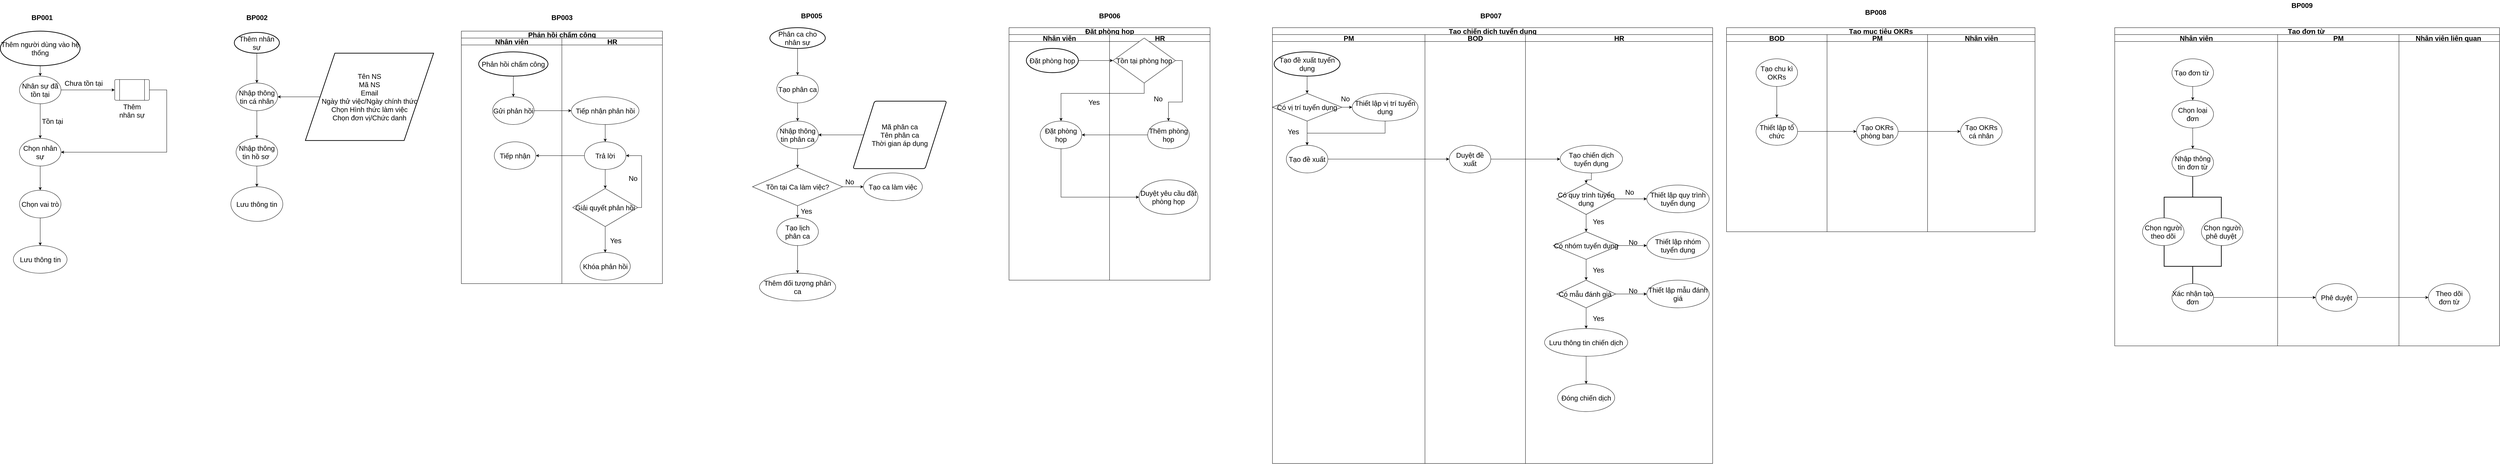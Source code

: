<mxfile version="14.5.10" type="github">
  <diagram id="OnWkohsjED-JVvMXsNpU" name="Page-1">
    <mxGraphModel dx="2844" dy="1588" grid="1" gridSize="10" guides="1" tooltips="1" connect="1" arrows="1" fold="1" page="1" pageScale="1" pageWidth="850" pageHeight="1100" math="0" shadow="0">
      <root>
        <mxCell id="0" />
        <mxCell id="1" parent="0" />
        <mxCell id="KjtllUWYRAtZ3XhFJOtX-8" style="edgeStyle=orthogonalEdgeStyle;rounded=0;orthogonalLoop=1;jettySize=auto;html=1;exitX=0.5;exitY=1;exitDx=0;exitDy=0;fontSize=20;" parent="1" source="KjtllUWYRAtZ3XhFJOtX-5" target="KjtllUWYRAtZ3XhFJOtX-7" edge="1">
          <mxGeometry relative="1" as="geometry" />
        </mxCell>
        <mxCell id="KjtllUWYRAtZ3XhFJOtX-11" style="edgeStyle=orthogonalEdgeStyle;rounded=0;orthogonalLoop=1;jettySize=auto;html=1;entryX=0;entryY=0.5;entryDx=0;entryDy=0;fontSize=20;" parent="1" source="KjtllUWYRAtZ3XhFJOtX-5" edge="1">
          <mxGeometry relative="1" as="geometry">
            <mxPoint x="590" y="260" as="targetPoint" />
          </mxGeometry>
        </mxCell>
        <mxCell id="KjtllUWYRAtZ3XhFJOtX-5" value="Nhân sự đã tồn tại" style="ellipse;whiteSpace=wrap;html=1;fontSize=20;" parent="1" vertex="1">
          <mxGeometry x="315" y="220" width="120" height="80" as="geometry" />
        </mxCell>
        <mxCell id="KjtllUWYRAtZ3XhFJOtX-16" style="edgeStyle=orthogonalEdgeStyle;rounded=0;orthogonalLoop=1;jettySize=auto;html=1;exitX=0.5;exitY=1;exitDx=0;exitDy=0;entryX=0.5;entryY=0;entryDx=0;entryDy=0;fontSize=20;" parent="1" source="KjtllUWYRAtZ3XhFJOtX-7" target="KjtllUWYRAtZ3XhFJOtX-15" edge="1">
          <mxGeometry relative="1" as="geometry" />
        </mxCell>
        <mxCell id="KjtllUWYRAtZ3XhFJOtX-7" value="Chọn nhân sự" style="ellipse;whiteSpace=wrap;html=1;fontSize=20;" parent="1" vertex="1">
          <mxGeometry x="315" y="400" width="120" height="80" as="geometry" />
        </mxCell>
        <mxCell id="KjtllUWYRAtZ3XhFJOtX-9" value="Tồn tại" style="text;html=1;align=center;verticalAlign=middle;resizable=0;points=[];autosize=1;fontSize=20;" parent="1" vertex="1">
          <mxGeometry x="370" y="335" width="80" height="30" as="geometry" />
        </mxCell>
        <mxCell id="KjtllUWYRAtZ3XhFJOtX-10" value="Chưa tồn tại" style="text;html=1;align=center;verticalAlign=middle;resizable=0;points=[];autosize=1;fontSize=20;" parent="1" vertex="1">
          <mxGeometry x="435" y="225" width="130" height="30" as="geometry" />
        </mxCell>
        <mxCell id="KjtllUWYRAtZ3XhFJOtX-13" style="edgeStyle=orthogonalEdgeStyle;rounded=0;orthogonalLoop=1;jettySize=auto;html=1;entryX=1;entryY=0.5;entryDx=0;entryDy=0;fontSize=20;" parent="1" source="KjtllUWYRAtZ3XhFJOtX-12" target="KjtllUWYRAtZ3XhFJOtX-7" edge="1">
          <mxGeometry relative="1" as="geometry">
            <Array as="points">
              <mxPoint x="740" y="260" />
              <mxPoint x="740" y="440" />
            </Array>
          </mxGeometry>
        </mxCell>
        <mxCell id="KjtllUWYRAtZ3XhFJOtX-12" value="Thêm nhân sự" style="verticalLabelPosition=bottom;verticalAlign=top;html=1;shape=process;whiteSpace=wrap;rounded=1;size=0.14;arcSize=6;fontSize=20;" parent="1" vertex="1">
          <mxGeometry x="590" y="230" width="100" height="60" as="geometry" />
        </mxCell>
        <mxCell id="KjtllUWYRAtZ3XhFJOtX-25" style="edgeStyle=orthogonalEdgeStyle;rounded=0;orthogonalLoop=1;jettySize=auto;html=1;fontSize=20;" parent="1" source="KjtllUWYRAtZ3XhFJOtX-15" target="KjtllUWYRAtZ3XhFJOtX-24" edge="1">
          <mxGeometry relative="1" as="geometry" />
        </mxCell>
        <mxCell id="KjtllUWYRAtZ3XhFJOtX-15" value="Chọn vai trò" style="ellipse;whiteSpace=wrap;html=1;fontSize=20;" parent="1" vertex="1">
          <mxGeometry x="315" y="550" width="120" height="80" as="geometry" />
        </mxCell>
        <mxCell id="KjtllUWYRAtZ3XhFJOtX-19" style="edgeStyle=orthogonalEdgeStyle;rounded=0;orthogonalLoop=1;jettySize=auto;html=1;entryX=0.5;entryY=0;entryDx=0;entryDy=0;fontSize=20;" parent="1" source="KjtllUWYRAtZ3XhFJOtX-18" target="KjtllUWYRAtZ3XhFJOtX-5" edge="1">
          <mxGeometry relative="1" as="geometry" />
        </mxCell>
        <mxCell id="KjtllUWYRAtZ3XhFJOtX-18" value="Thêm người dùng vào hệ thống" style="strokeWidth=2;html=1;shape=mxgraph.flowchart.start_1;whiteSpace=wrap;fontSize=20;" parent="1" vertex="1">
          <mxGeometry x="260" y="90" width="230" height="100" as="geometry" />
        </mxCell>
        <mxCell id="KjtllUWYRAtZ3XhFJOtX-22" style="edgeStyle=orthogonalEdgeStyle;rounded=0;orthogonalLoop=1;jettySize=auto;html=1;fontSize=20;" parent="1" source="KjtllUWYRAtZ3XhFJOtX-20" target="KjtllUWYRAtZ3XhFJOtX-21" edge="1">
          <mxGeometry relative="1" as="geometry" />
        </mxCell>
        <mxCell id="KjtllUWYRAtZ3XhFJOtX-20" value="Thêm nhân sự" style="strokeWidth=2;html=1;shape=mxgraph.flowchart.start_1;whiteSpace=wrap;fontSize=20;" parent="1" vertex="1">
          <mxGeometry x="935" y="93.75" width="130" height="60" as="geometry" />
        </mxCell>
        <mxCell id="KjtllUWYRAtZ3XhFJOtX-31" style="edgeStyle=orthogonalEdgeStyle;rounded=0;orthogonalLoop=1;jettySize=auto;html=1;entryX=0.5;entryY=0;entryDx=0;entryDy=0;fontSize=20;" parent="1" source="KjtllUWYRAtZ3XhFJOtX-21" target="KjtllUWYRAtZ3XhFJOtX-30" edge="1">
          <mxGeometry relative="1" as="geometry" />
        </mxCell>
        <mxCell id="KjtllUWYRAtZ3XhFJOtX-21" value="Nhập thông tin cá nhân" style="ellipse;whiteSpace=wrap;html=1;fontSize=20;" parent="1" vertex="1">
          <mxGeometry x="940" y="240" width="120" height="80" as="geometry" />
        </mxCell>
        <mxCell id="KjtllUWYRAtZ3XhFJOtX-24" value="Lưu thông tin" style="ellipse;whiteSpace=wrap;html=1;fontSize=20;" parent="1" vertex="1">
          <mxGeometry x="297.5" y="710" width="155" height="80" as="geometry" />
        </mxCell>
        <mxCell id="KjtllUWYRAtZ3XhFJOtX-26" value="Lưu thông tin" style="ellipse;whiteSpace=wrap;html=1;fontSize=20;" parent="1" vertex="1">
          <mxGeometry x="925" y="540" width="150" height="100" as="geometry" />
        </mxCell>
        <mxCell id="KjtllUWYRAtZ3XhFJOtX-29" style="edgeStyle=orthogonalEdgeStyle;rounded=0;orthogonalLoop=1;jettySize=auto;html=1;entryX=1;entryY=0.5;entryDx=0;entryDy=0;fontSize=20;" parent="1" source="KjtllUWYRAtZ3XhFJOtX-28" target="KjtllUWYRAtZ3XhFJOtX-21" edge="1">
          <mxGeometry relative="1" as="geometry" />
        </mxCell>
        <mxCell id="KjtllUWYRAtZ3XhFJOtX-28" value="Tên NS&lt;br style=&quot;font-size: 20px;&quot;&gt;Mã NS&lt;br style=&quot;font-size: 20px;&quot;&gt;Email&lt;br style=&quot;font-size: 20px;&quot;&gt;Ngày thử việc/Ngày chính thức&lt;br style=&quot;font-size: 20px;&quot;&gt;Chọn Hình thức làm việc&lt;br style=&quot;font-size: 20px;&quot;&gt;Chọn đơn vị/Chức danh" style="shape=parallelogram;html=1;strokeWidth=2;perimeter=parallelogramPerimeter;whiteSpace=wrap;rounded=1;arcSize=0;size=0.23;fontSize=20;" parent="1" vertex="1">
          <mxGeometry x="1140" y="153.75" width="370" height="252.5" as="geometry" />
        </mxCell>
        <mxCell id="KjtllUWYRAtZ3XhFJOtX-32" style="edgeStyle=orthogonalEdgeStyle;rounded=0;orthogonalLoop=1;jettySize=auto;html=1;entryX=0.5;entryY=0;entryDx=0;entryDy=0;fontSize=20;" parent="1" source="KjtllUWYRAtZ3XhFJOtX-30" target="KjtllUWYRAtZ3XhFJOtX-26" edge="1">
          <mxGeometry relative="1" as="geometry" />
        </mxCell>
        <mxCell id="KjtllUWYRAtZ3XhFJOtX-30" value="Nhập thông tin hồ sơ&amp;nbsp;" style="ellipse;whiteSpace=wrap;html=1;fontSize=20;" parent="1" vertex="1">
          <mxGeometry x="940" y="400" width="120" height="80" as="geometry" />
        </mxCell>
        <mxCell id="KjtllUWYRAtZ3XhFJOtX-33" value="Phản hồi chấm công" style="swimlane;html=1;childLayout=stackLayout;resizeParent=1;resizeParentMax=0;startSize=20;fontSize=20;" parent="1" vertex="1">
          <mxGeometry x="1590" y="90" width="580" height="730" as="geometry" />
        </mxCell>
        <mxCell id="KjtllUWYRAtZ3XhFJOtX-34" value="Nhân viên" style="swimlane;html=1;startSize=20;fontSize=20;" parent="KjtllUWYRAtZ3XhFJOtX-33" vertex="1">
          <mxGeometry y="20" width="290" height="710" as="geometry" />
        </mxCell>
        <mxCell id="KjtllUWYRAtZ3XhFJOtX-40" style="edgeStyle=orthogonalEdgeStyle;rounded=0;orthogonalLoop=1;jettySize=auto;html=1;entryX=0.5;entryY=0;entryDx=0;entryDy=0;fontSize=20;" parent="KjtllUWYRAtZ3XhFJOtX-34" source="KjtllUWYRAtZ3XhFJOtX-37" target="KjtllUWYRAtZ3XhFJOtX-39" edge="1">
          <mxGeometry relative="1" as="geometry" />
        </mxCell>
        <mxCell id="KjtllUWYRAtZ3XhFJOtX-37" value="Phản hồi chấm công" style="strokeWidth=2;html=1;shape=mxgraph.flowchart.start_2;whiteSpace=wrap;fontSize=20;" parent="KjtllUWYRAtZ3XhFJOtX-34" vertex="1">
          <mxGeometry x="50" y="40" width="200" height="70" as="geometry" />
        </mxCell>
        <mxCell id="KjtllUWYRAtZ3XhFJOtX-39" value="Gửi phản hồi" style="ellipse;whiteSpace=wrap;html=1;fontSize=20;" parent="KjtllUWYRAtZ3XhFJOtX-34" vertex="1">
          <mxGeometry x="90" y="170" width="120" height="80" as="geometry" />
        </mxCell>
        <mxCell id="KjtllUWYRAtZ3XhFJOtX-43" value="Tiếp nhận" style="ellipse;whiteSpace=wrap;html=1;fontSize=20;" parent="KjtllUWYRAtZ3XhFJOtX-34" vertex="1">
          <mxGeometry x="95" y="300" width="120" height="80" as="geometry" />
        </mxCell>
        <mxCell id="KjtllUWYRAtZ3XhFJOtX-41" style="edgeStyle=orthogonalEdgeStyle;rounded=0;orthogonalLoop=1;jettySize=auto;html=1;fontSize=20;" parent="KjtllUWYRAtZ3XhFJOtX-33" source="KjtllUWYRAtZ3XhFJOtX-39" target="KjtllUWYRAtZ3XhFJOtX-38" edge="1">
          <mxGeometry relative="1" as="geometry" />
        </mxCell>
        <mxCell id="KjtllUWYRAtZ3XhFJOtX-44" style="edgeStyle=orthogonalEdgeStyle;rounded=0;orthogonalLoop=1;jettySize=auto;html=1;entryX=1;entryY=0.5;entryDx=0;entryDy=0;fontSize=20;" parent="KjtllUWYRAtZ3XhFJOtX-33" source="KjtllUWYRAtZ3XhFJOtX-42" target="KjtllUWYRAtZ3XhFJOtX-43" edge="1">
          <mxGeometry relative="1" as="geometry" />
        </mxCell>
        <mxCell id="KjtllUWYRAtZ3XhFJOtX-35" value="HR" style="swimlane;html=1;startSize=20;fontSize=20;" parent="KjtllUWYRAtZ3XhFJOtX-33" vertex="1">
          <mxGeometry x="290" y="20" width="290" height="710" as="geometry" />
        </mxCell>
        <mxCell id="KjtllUWYRAtZ3XhFJOtX-45" style="edgeStyle=orthogonalEdgeStyle;rounded=0;orthogonalLoop=1;jettySize=auto;html=1;entryX=0.5;entryY=0;entryDx=0;entryDy=0;fontSize=20;" parent="KjtllUWYRAtZ3XhFJOtX-35" source="KjtllUWYRAtZ3XhFJOtX-38" target="KjtllUWYRAtZ3XhFJOtX-42" edge="1">
          <mxGeometry relative="1" as="geometry" />
        </mxCell>
        <mxCell id="KjtllUWYRAtZ3XhFJOtX-38" value="Tiếp nhận phản hồi" style="ellipse;whiteSpace=wrap;html=1;fontSize=20;" parent="KjtllUWYRAtZ3XhFJOtX-35" vertex="1">
          <mxGeometry x="27.5" y="170" width="195" height="80" as="geometry" />
        </mxCell>
        <mxCell id="KjtllUWYRAtZ3XhFJOtX-49" style="edgeStyle=orthogonalEdgeStyle;rounded=0;orthogonalLoop=1;jettySize=auto;html=1;exitX=0.5;exitY=1;exitDx=0;exitDy=0;fontSize=20;" parent="KjtllUWYRAtZ3XhFJOtX-35" source="KjtllUWYRAtZ3XhFJOtX-42" target="KjtllUWYRAtZ3XhFJOtX-46" edge="1">
          <mxGeometry relative="1" as="geometry" />
        </mxCell>
        <mxCell id="KjtllUWYRAtZ3XhFJOtX-42" value="Trả lời" style="ellipse;whiteSpace=wrap;html=1;fontSize=20;" parent="KjtllUWYRAtZ3XhFJOtX-35" vertex="1">
          <mxGeometry x="65" y="300" width="120" height="80" as="geometry" />
        </mxCell>
        <mxCell id="KjtllUWYRAtZ3XhFJOtX-48" style="edgeStyle=orthogonalEdgeStyle;rounded=0;orthogonalLoop=1;jettySize=auto;html=1;exitX=0.5;exitY=1;exitDx=0;exitDy=0;entryX=0.5;entryY=0;entryDx=0;entryDy=0;fontSize=20;" parent="KjtllUWYRAtZ3XhFJOtX-35" source="KjtllUWYRAtZ3XhFJOtX-46" target="KjtllUWYRAtZ3XhFJOtX-47" edge="1">
          <mxGeometry relative="1" as="geometry" />
        </mxCell>
        <mxCell id="KjtllUWYRAtZ3XhFJOtX-51" style="edgeStyle=orthogonalEdgeStyle;rounded=0;orthogonalLoop=1;jettySize=auto;html=1;exitX=1;exitY=0.5;exitDx=0;exitDy=0;entryX=1;entryY=0.5;entryDx=0;entryDy=0;fontSize=20;" parent="KjtllUWYRAtZ3XhFJOtX-35" source="KjtllUWYRAtZ3XhFJOtX-46" target="KjtllUWYRAtZ3XhFJOtX-42" edge="1">
          <mxGeometry relative="1" as="geometry">
            <Array as="points">
              <mxPoint x="230" y="490" />
              <mxPoint x="230" y="340" />
            </Array>
          </mxGeometry>
        </mxCell>
        <mxCell id="KjtllUWYRAtZ3XhFJOtX-46" value="Giải quyết phản hồi" style="rhombus;whiteSpace=wrap;html=1;fontSize=20;" parent="KjtllUWYRAtZ3XhFJOtX-35" vertex="1">
          <mxGeometry x="31.25" y="435" width="187.5" height="110" as="geometry" />
        </mxCell>
        <mxCell id="KjtllUWYRAtZ3XhFJOtX-47" value="Khóa phản hồi" style="ellipse;whiteSpace=wrap;html=1;fontSize=20;" parent="KjtllUWYRAtZ3XhFJOtX-35" vertex="1">
          <mxGeometry x="52.5" y="620" width="145" height="80" as="geometry" />
        </mxCell>
        <mxCell id="KjtllUWYRAtZ3XhFJOtX-50" value="Yes" style="text;html=1;align=center;verticalAlign=middle;resizable=0;points=[];autosize=1;fontSize=20;" parent="KjtllUWYRAtZ3XhFJOtX-35" vertex="1">
          <mxGeometry x="130" y="570" width="50" height="30" as="geometry" />
        </mxCell>
        <mxCell id="KjtllUWYRAtZ3XhFJOtX-52" value="No" style="text;html=1;align=center;verticalAlign=middle;resizable=0;points=[];autosize=1;fontSize=20;" parent="KjtllUWYRAtZ3XhFJOtX-35" vertex="1">
          <mxGeometry x="185" y="390" width="40" height="30" as="geometry" />
        </mxCell>
        <mxCell id="IRBAEC7LRZu6WZKcCCB6-42" style="edgeStyle=orthogonalEdgeStyle;rounded=0;orthogonalLoop=1;jettySize=auto;html=1;fontSize=20;" parent="1" source="KjtllUWYRAtZ3XhFJOtX-53" target="KjtllUWYRAtZ3XhFJOtX-54" edge="1">
          <mxGeometry relative="1" as="geometry" />
        </mxCell>
        <mxCell id="KjtllUWYRAtZ3XhFJOtX-53" value="Phân ca cho nhân sự" style="strokeWidth=2;html=1;shape=mxgraph.flowchart.start_1;whiteSpace=wrap;fontSize=20;" parent="1" vertex="1">
          <mxGeometry x="2480" y="80" width="160" height="60" as="geometry" />
        </mxCell>
        <mxCell id="KjtllUWYRAtZ3XhFJOtX-65" style="edgeStyle=orthogonalEdgeStyle;rounded=0;orthogonalLoop=1;jettySize=auto;html=1;exitX=0.5;exitY=1;exitDx=0;exitDy=0;fontSize=20;" parent="1" source="KjtllUWYRAtZ3XhFJOtX-54" target="KjtllUWYRAtZ3XhFJOtX-55" edge="1">
          <mxGeometry relative="1" as="geometry" />
        </mxCell>
        <mxCell id="KjtllUWYRAtZ3XhFJOtX-54" value="Tạo phân ca" style="ellipse;whiteSpace=wrap;html=1;fontSize=20;" parent="1" vertex="1">
          <mxGeometry x="2500" y="217.5" width="120" height="80" as="geometry" />
        </mxCell>
        <mxCell id="KjtllUWYRAtZ3XhFJOtX-64" style="edgeStyle=orthogonalEdgeStyle;rounded=0;orthogonalLoop=1;jettySize=auto;html=1;fontSize=20;" parent="1" source="KjtllUWYRAtZ3XhFJOtX-55" target="KjtllUWYRAtZ3XhFJOtX-60" edge="1">
          <mxGeometry relative="1" as="geometry" />
        </mxCell>
        <mxCell id="KjtllUWYRAtZ3XhFJOtX-55" value="Nhập thông tin phân ca" style="ellipse;whiteSpace=wrap;html=1;fontSize=20;" parent="1" vertex="1">
          <mxGeometry x="2500" y="350" width="120" height="80" as="geometry" />
        </mxCell>
        <mxCell id="KjtllUWYRAtZ3XhFJOtX-57" style="edgeStyle=orthogonalEdgeStyle;rounded=0;orthogonalLoop=1;jettySize=auto;html=1;exitX=0;exitY=0.5;exitDx=0;exitDy=0;entryX=1;entryY=0.5;entryDx=0;entryDy=0;fontSize=20;" parent="1" source="KjtllUWYRAtZ3XhFJOtX-56" target="KjtllUWYRAtZ3XhFJOtX-55" edge="1">
          <mxGeometry relative="1" as="geometry" />
        </mxCell>
        <mxCell id="KjtllUWYRAtZ3XhFJOtX-56" value="Mã phân ca&lt;br style=&quot;font-size: 20px;&quot;&gt;Tên phân ca&lt;br style=&quot;font-size: 20px;&quot;&gt;Thời gian áp dụng&lt;br style=&quot;font-size: 20px;&quot;&gt;" style="shape=parallelogram;html=1;strokeWidth=2;perimeter=parallelogramPerimeter;whiteSpace=wrap;rounded=1;arcSize=12;size=0.23;fontSize=20;" parent="1" vertex="1">
          <mxGeometry x="2720" y="292.5" width="270" height="195" as="geometry" />
        </mxCell>
        <mxCell id="KjtllUWYRAtZ3XhFJOtX-70" style="edgeStyle=orthogonalEdgeStyle;rounded=0;orthogonalLoop=1;jettySize=auto;html=1;entryX=0.5;entryY=0;entryDx=0;entryDy=0;fontSize=20;" parent="1" source="KjtllUWYRAtZ3XhFJOtX-58" target="KjtllUWYRAtZ3XhFJOtX-69" edge="1">
          <mxGeometry relative="1" as="geometry" />
        </mxCell>
        <mxCell id="KjtllUWYRAtZ3XhFJOtX-58" value="Tạo lịch phân ca" style="ellipse;whiteSpace=wrap;html=1;fontSize=20;" parent="1" vertex="1">
          <mxGeometry x="2500" y="630" width="120" height="80" as="geometry" />
        </mxCell>
        <mxCell id="KjtllUWYRAtZ3XhFJOtX-63" style="edgeStyle=orthogonalEdgeStyle;rounded=0;orthogonalLoop=1;jettySize=auto;html=1;fontSize=20;" parent="1" source="KjtllUWYRAtZ3XhFJOtX-60" target="KjtllUWYRAtZ3XhFJOtX-61" edge="1">
          <mxGeometry relative="1" as="geometry" />
        </mxCell>
        <mxCell id="KjtllUWYRAtZ3XhFJOtX-66" style="edgeStyle=orthogonalEdgeStyle;rounded=0;orthogonalLoop=1;jettySize=auto;html=1;exitX=0.5;exitY=1;exitDx=0;exitDy=0;fontSize=20;" parent="1" source="KjtllUWYRAtZ3XhFJOtX-60" target="KjtllUWYRAtZ3XhFJOtX-58" edge="1">
          <mxGeometry relative="1" as="geometry" />
        </mxCell>
        <mxCell id="KjtllUWYRAtZ3XhFJOtX-60" value="Tồn tại Ca làm việc?" style="rhombus;whiteSpace=wrap;html=1;fontSize=20;" parent="1" vertex="1">
          <mxGeometry x="2430" y="485" width="260" height="110" as="geometry" />
        </mxCell>
        <mxCell id="KjtllUWYRAtZ3XhFJOtX-61" value="Tạo ca làm việc" style="ellipse;whiteSpace=wrap;html=1;fontSize=20;" parent="1" vertex="1">
          <mxGeometry x="2750" y="500" width="170" height="80" as="geometry" />
        </mxCell>
        <mxCell id="KjtllUWYRAtZ3XhFJOtX-67" value="No" style="text;html=1;align=center;verticalAlign=middle;resizable=0;points=[];autosize=1;fontSize=20;" parent="1" vertex="1">
          <mxGeometry x="2690" y="510" width="40" height="30" as="geometry" />
        </mxCell>
        <mxCell id="KjtllUWYRAtZ3XhFJOtX-68" value="Yes" style="text;html=1;align=center;verticalAlign=middle;resizable=0;points=[];autosize=1;fontSize=20;" parent="1" vertex="1">
          <mxGeometry x="2560" y="595" width="50" height="30" as="geometry" />
        </mxCell>
        <mxCell id="KjtllUWYRAtZ3XhFJOtX-69" value="Thêm đối tượng phân ca" style="ellipse;whiteSpace=wrap;html=1;fontSize=20;" parent="1" vertex="1">
          <mxGeometry x="2450" y="790" width="220" height="80" as="geometry" />
        </mxCell>
        <mxCell id="KjtllUWYRAtZ3XhFJOtX-72" value="Đặt phòng họp" style="swimlane;html=1;childLayout=stackLayout;resizeParent=1;resizeParentMax=0;startSize=20;fontSize=20;" parent="1" vertex="1">
          <mxGeometry x="3170" y="80" width="580" height="730" as="geometry" />
        </mxCell>
        <mxCell id="KjtllUWYRAtZ3XhFJOtX-73" value="Nhân viên" style="swimlane;html=1;startSize=20;fontSize=20;" parent="KjtllUWYRAtZ3XhFJOtX-72" vertex="1">
          <mxGeometry y="20" width="290" height="710" as="geometry" />
        </mxCell>
        <mxCell id="KjtllUWYRAtZ3XhFJOtX-75" value="Đặt phòng họp" style="strokeWidth=2;html=1;shape=mxgraph.flowchart.start_2;whiteSpace=wrap;fontSize=20;" parent="KjtllUWYRAtZ3XhFJOtX-73" vertex="1">
          <mxGeometry x="50" y="40" width="150" height="70" as="geometry" />
        </mxCell>
        <mxCell id="KjtllUWYRAtZ3XhFJOtX-96" value="Đặt phòng họp" style="ellipse;whiteSpace=wrap;html=1;fontSize=20;" parent="KjtllUWYRAtZ3XhFJOtX-73" vertex="1">
          <mxGeometry x="90" y="250" width="120" height="80" as="geometry" />
        </mxCell>
        <mxCell id="KjtllUWYRAtZ3XhFJOtX-98" value="Yes" style="text;html=1;align=center;verticalAlign=middle;resizable=0;points=[];autosize=1;fontSize=20;" parent="KjtllUWYRAtZ3XhFJOtX-73" vertex="1">
          <mxGeometry x="220" y="180" width="50" height="30" as="geometry" />
        </mxCell>
        <mxCell id="KjtllUWYRAtZ3XhFJOtX-92" style="edgeStyle=orthogonalEdgeStyle;rounded=0;orthogonalLoop=1;jettySize=auto;html=1;entryX=0;entryY=0.5;entryDx=0;entryDy=0;fontSize=20;" parent="KjtllUWYRAtZ3XhFJOtX-72" source="KjtllUWYRAtZ3XhFJOtX-75" target="KjtllUWYRAtZ3XhFJOtX-91" edge="1">
          <mxGeometry relative="1" as="geometry" />
        </mxCell>
        <mxCell id="KjtllUWYRAtZ3XhFJOtX-97" style="edgeStyle=orthogonalEdgeStyle;rounded=0;orthogonalLoop=1;jettySize=auto;html=1;entryX=0.5;entryY=0;entryDx=0;entryDy=0;fontSize=20;exitX=0.5;exitY=1;exitDx=0;exitDy=0;" parent="KjtllUWYRAtZ3XhFJOtX-72" source="KjtllUWYRAtZ3XhFJOtX-91" target="KjtllUWYRAtZ3XhFJOtX-96" edge="1">
          <mxGeometry relative="1" as="geometry">
            <Array as="points">
              <mxPoint x="390" y="190" />
              <mxPoint x="150" y="190" />
            </Array>
          </mxGeometry>
        </mxCell>
        <mxCell id="KjtllUWYRAtZ3XhFJOtX-99" style="edgeStyle=orthogonalEdgeStyle;rounded=0;orthogonalLoop=1;jettySize=auto;html=1;entryX=1;entryY=0.5;entryDx=0;entryDy=0;fontSize=20;" parent="KjtllUWYRAtZ3XhFJOtX-72" source="KjtllUWYRAtZ3XhFJOtX-93" target="KjtllUWYRAtZ3XhFJOtX-96" edge="1">
          <mxGeometry relative="1" as="geometry" />
        </mxCell>
        <mxCell id="KjtllUWYRAtZ3XhFJOtX-78" value="HR" style="swimlane;html=1;startSize=20;fontSize=20;" parent="KjtllUWYRAtZ3XhFJOtX-72" vertex="1">
          <mxGeometry x="290" y="20" width="290" height="710" as="geometry" />
        </mxCell>
        <mxCell id="KjtllUWYRAtZ3XhFJOtX-94" style="edgeStyle=orthogonalEdgeStyle;rounded=0;orthogonalLoop=1;jettySize=auto;html=1;entryX=0.5;entryY=0;entryDx=0;entryDy=0;fontSize=20;exitX=1;exitY=0.5;exitDx=0;exitDy=0;" parent="KjtllUWYRAtZ3XhFJOtX-78" source="KjtllUWYRAtZ3XhFJOtX-91" target="KjtllUWYRAtZ3XhFJOtX-93" edge="1">
          <mxGeometry relative="1" as="geometry" />
        </mxCell>
        <mxCell id="KjtllUWYRAtZ3XhFJOtX-91" value="Tồn tại phòng họp" style="rhombus;whiteSpace=wrap;html=1;fontSize=20;" parent="KjtllUWYRAtZ3XhFJOtX-78" vertex="1">
          <mxGeometry x="10" y="10" width="180" height="130" as="geometry" />
        </mxCell>
        <mxCell id="KjtllUWYRAtZ3XhFJOtX-93" value="Thêm phòng họp" style="ellipse;whiteSpace=wrap;html=1;fontSize=20;" parent="KjtllUWYRAtZ3XhFJOtX-78" vertex="1">
          <mxGeometry x="110" y="250" width="120" height="80" as="geometry" />
        </mxCell>
        <mxCell id="KjtllUWYRAtZ3XhFJOtX-95" value="No" style="text;html=1;align=center;verticalAlign=middle;resizable=0;points=[];autosize=1;fontSize=20;" parent="KjtllUWYRAtZ3XhFJOtX-78" vertex="1">
          <mxGeometry x="120" y="170" width="40" height="30" as="geometry" />
        </mxCell>
        <mxCell id="KjtllUWYRAtZ3XhFJOtX-100" value="Duyệt yêu cầu đặt phòng họp" style="ellipse;whiteSpace=wrap;html=1;fontSize=20;" parent="KjtllUWYRAtZ3XhFJOtX-78" vertex="1">
          <mxGeometry x="85" y="420" width="170" height="100" as="geometry" />
        </mxCell>
        <mxCell id="KjtllUWYRAtZ3XhFJOtX-102" style="edgeStyle=orthogonalEdgeStyle;rounded=0;orthogonalLoop=1;jettySize=auto;html=1;entryX=0;entryY=0.5;entryDx=0;entryDy=0;fontSize=20;" parent="KjtllUWYRAtZ3XhFJOtX-72" source="KjtllUWYRAtZ3XhFJOtX-96" target="KjtllUWYRAtZ3XhFJOtX-100" edge="1">
          <mxGeometry relative="1" as="geometry">
            <Array as="points">
              <mxPoint x="150" y="490" />
            </Array>
          </mxGeometry>
        </mxCell>
        <mxCell id="KjtllUWYRAtZ3XhFJOtX-103" value="Tạo chiến dịch tuyển dụng" style="swimlane;html=1;childLayout=stackLayout;resizeParent=1;resizeParentMax=0;startSize=20;fontSize=20;" parent="1" vertex="1">
          <mxGeometry x="3930" y="80" width="1270" height="1260" as="geometry" />
        </mxCell>
        <mxCell id="KjtllUWYRAtZ3XhFJOtX-104" value="PM" style="swimlane;html=1;startSize=20;fontSize=20;" parent="KjtllUWYRAtZ3XhFJOtX-103" vertex="1">
          <mxGeometry y="20" width="440" height="1240" as="geometry" />
        </mxCell>
        <mxCell id="KjtllUWYRAtZ3XhFJOtX-141" style="edgeStyle=orthogonalEdgeStyle;rounded=0;orthogonalLoop=1;jettySize=auto;html=1;exitX=0.5;exitY=1;exitDx=0;exitDy=0;exitPerimeter=0;fontSize=20;" parent="KjtllUWYRAtZ3XhFJOtX-104" source="KjtllUWYRAtZ3XhFJOtX-105" target="KjtllUWYRAtZ3XhFJOtX-121" edge="1">
          <mxGeometry relative="1" as="geometry" />
        </mxCell>
        <mxCell id="KjtllUWYRAtZ3XhFJOtX-105" value="Tạo đề xuất tuyển dụng" style="strokeWidth=2;html=1;shape=mxgraph.flowchart.start_2;whiteSpace=wrap;fontSize=20;" parent="KjtllUWYRAtZ3XhFJOtX-104" vertex="1">
          <mxGeometry x="5" y="50" width="190" height="70" as="geometry" />
        </mxCell>
        <mxCell id="KjtllUWYRAtZ3XhFJOtX-142" style="edgeStyle=orthogonalEdgeStyle;rounded=0;orthogonalLoop=1;jettySize=auto;html=1;exitX=1;exitY=0.5;exitDx=0;exitDy=0;entryX=0;entryY=0.5;entryDx=0;entryDy=0;fontSize=20;" parent="KjtllUWYRAtZ3XhFJOtX-104" source="KjtllUWYRAtZ3XhFJOtX-121" target="KjtllUWYRAtZ3XhFJOtX-130" edge="1">
          <mxGeometry relative="1" as="geometry" />
        </mxCell>
        <mxCell id="KjtllUWYRAtZ3XhFJOtX-143" style="edgeStyle=orthogonalEdgeStyle;rounded=0;orthogonalLoop=1;jettySize=auto;html=1;fontSize=20;" parent="KjtllUWYRAtZ3XhFJOtX-104" source="KjtllUWYRAtZ3XhFJOtX-121" target="KjtllUWYRAtZ3XhFJOtX-122" edge="1">
          <mxGeometry relative="1" as="geometry" />
        </mxCell>
        <mxCell id="KjtllUWYRAtZ3XhFJOtX-121" value="Có vị trí tuyển dụng" style="rhombus;whiteSpace=wrap;html=1;fontSize=20;" parent="KjtllUWYRAtZ3XhFJOtX-104" vertex="1">
          <mxGeometry y="170" width="200" height="80" as="geometry" />
        </mxCell>
        <mxCell id="KjtllUWYRAtZ3XhFJOtX-122" value="Tạo đề xuất" style="ellipse;whiteSpace=wrap;html=1;fontSize=20;" parent="KjtllUWYRAtZ3XhFJOtX-104" vertex="1">
          <mxGeometry x="40" y="320" width="120" height="80" as="geometry" />
        </mxCell>
        <mxCell id="KjtllUWYRAtZ3XhFJOtX-144" style="edgeStyle=orthogonalEdgeStyle;rounded=0;orthogonalLoop=1;jettySize=auto;html=1;exitX=0.5;exitY=1;exitDx=0;exitDy=0;entryX=0.5;entryY=0;entryDx=0;entryDy=0;fontSize=20;" parent="KjtllUWYRAtZ3XhFJOtX-104" source="KjtllUWYRAtZ3XhFJOtX-130" target="KjtllUWYRAtZ3XhFJOtX-122" edge="1">
          <mxGeometry relative="1" as="geometry" />
        </mxCell>
        <mxCell id="KjtllUWYRAtZ3XhFJOtX-130" value="Thiết lập vị trí tuyển dụng" style="ellipse;whiteSpace=wrap;html=1;fontSize=20;" parent="KjtllUWYRAtZ3XhFJOtX-104" vertex="1">
          <mxGeometry x="230" y="170" width="190" height="80" as="geometry" />
        </mxCell>
        <mxCell id="KjtllUWYRAtZ3XhFJOtX-145" value="No" style="text;html=1;align=center;verticalAlign=middle;resizable=0;points=[];autosize=1;fontSize=20;" parent="KjtllUWYRAtZ3XhFJOtX-104" vertex="1">
          <mxGeometry x="190" y="170" width="40" height="30" as="geometry" />
        </mxCell>
        <mxCell id="KjtllUWYRAtZ3XhFJOtX-124" value="BOD" style="swimlane;html=1;startSize=20;fontSize=20;" parent="KjtllUWYRAtZ3XhFJOtX-103" vertex="1">
          <mxGeometry x="440" y="20" width="290" height="1240" as="geometry" />
        </mxCell>
        <mxCell id="KjtllUWYRAtZ3XhFJOtX-125" value="Duyệt đề xuất" style="ellipse;whiteSpace=wrap;html=1;fontSize=20;" parent="KjtllUWYRAtZ3XhFJOtX-124" vertex="1">
          <mxGeometry x="70" y="320" width="120" height="80" as="geometry" />
        </mxCell>
        <mxCell id="KjtllUWYRAtZ3XhFJOtX-147" style="edgeStyle=orthogonalEdgeStyle;rounded=0;orthogonalLoop=1;jettySize=auto;html=1;exitX=1;exitY=0.5;exitDx=0;exitDy=0;entryX=0;entryY=0.5;entryDx=0;entryDy=0;fontSize=20;" parent="KjtllUWYRAtZ3XhFJOtX-103" source="KjtllUWYRAtZ3XhFJOtX-122" target="KjtllUWYRAtZ3XhFJOtX-125" edge="1">
          <mxGeometry relative="1" as="geometry" />
        </mxCell>
        <mxCell id="KjtllUWYRAtZ3XhFJOtX-148" style="edgeStyle=orthogonalEdgeStyle;rounded=0;orthogonalLoop=1;jettySize=auto;html=1;exitX=1;exitY=0.5;exitDx=0;exitDy=0;fontSize=20;" parent="KjtllUWYRAtZ3XhFJOtX-103" source="KjtllUWYRAtZ3XhFJOtX-125" target="KjtllUWYRAtZ3XhFJOtX-126" edge="1">
          <mxGeometry relative="1" as="geometry" />
        </mxCell>
        <mxCell id="KjtllUWYRAtZ3XhFJOtX-111" value="HR" style="swimlane;html=1;startSize=20;fontSize=20;" parent="KjtllUWYRAtZ3XhFJOtX-103" vertex="1">
          <mxGeometry x="730" y="20" width="540" height="1240" as="geometry" />
        </mxCell>
        <mxCell id="KjtllUWYRAtZ3XhFJOtX-136" style="edgeStyle=orthogonalEdgeStyle;rounded=0;orthogonalLoop=1;jettySize=auto;html=1;exitX=1;exitY=0.5;exitDx=0;exitDy=0;fontSize=20;" parent="KjtllUWYRAtZ3XhFJOtX-111" source="KjtllUWYRAtZ3XhFJOtX-127" target="KjtllUWYRAtZ3XhFJOtX-133" edge="1">
          <mxGeometry relative="1" as="geometry" />
        </mxCell>
        <mxCell id="KjtllUWYRAtZ3XhFJOtX-127" value="Có quy trình tuyển dụng" style="rhombus;whiteSpace=wrap;html=1;fontSize=20;" parent="KjtllUWYRAtZ3XhFJOtX-111" vertex="1">
          <mxGeometry x="90" y="430" width="170" height="90" as="geometry" />
        </mxCell>
        <mxCell id="KjtllUWYRAtZ3XhFJOtX-139" style="edgeStyle=orthogonalEdgeStyle;rounded=0;orthogonalLoop=1;jettySize=auto;html=1;exitX=1;exitY=0.5;exitDx=0;exitDy=0;fontSize=20;" parent="KjtllUWYRAtZ3XhFJOtX-111" source="KjtllUWYRAtZ3XhFJOtX-129" target="KjtllUWYRAtZ3XhFJOtX-135" edge="1">
          <mxGeometry relative="1" as="geometry" />
        </mxCell>
        <mxCell id="KjtllUWYRAtZ3XhFJOtX-158" style="edgeStyle=orthogonalEdgeStyle;rounded=0;orthogonalLoop=1;jettySize=auto;html=1;exitX=0.5;exitY=1;exitDx=0;exitDy=0;entryX=0.5;entryY=0;entryDx=0;entryDy=0;fontSize=20;" parent="KjtllUWYRAtZ3XhFJOtX-111" source="KjtllUWYRAtZ3XhFJOtX-129" target="KjtllUWYRAtZ3XhFJOtX-157" edge="1">
          <mxGeometry relative="1" as="geometry" />
        </mxCell>
        <mxCell id="KjtllUWYRAtZ3XhFJOtX-129" value="Có mẫu đánh giá&amp;nbsp;" style="rhombus;whiteSpace=wrap;html=1;fontSize=20;" parent="KjtllUWYRAtZ3XhFJOtX-111" vertex="1">
          <mxGeometry x="90" y="710" width="170" height="80" as="geometry" />
        </mxCell>
        <mxCell id="KjtllUWYRAtZ3XhFJOtX-135" value="Thiết lập mẫu đánh giá" style="ellipse;whiteSpace=wrap;html=1;fontSize=20;" parent="KjtllUWYRAtZ3XhFJOtX-111" vertex="1">
          <mxGeometry x="350" y="710" width="180" height="80" as="geometry" />
        </mxCell>
        <mxCell id="KjtllUWYRAtZ3XhFJOtX-134" value="Thiết lập nhóm tuyển dụng" style="ellipse;whiteSpace=wrap;html=1;fontSize=20;" parent="KjtllUWYRAtZ3XhFJOtX-111" vertex="1">
          <mxGeometry x="350" y="570" width="180" height="80" as="geometry" />
        </mxCell>
        <mxCell id="KjtllUWYRAtZ3XhFJOtX-133" value="Thiết lập quy trình tuyển dụng" style="ellipse;whiteSpace=wrap;html=1;fontSize=20;" parent="KjtllUWYRAtZ3XhFJOtX-111" vertex="1">
          <mxGeometry x="350" y="435" width="180" height="80" as="geometry" />
        </mxCell>
        <mxCell id="KjtllUWYRAtZ3XhFJOtX-150" style="edgeStyle=orthogonalEdgeStyle;rounded=0;orthogonalLoop=1;jettySize=auto;html=1;entryX=0.5;entryY=0;entryDx=0;entryDy=0;fontSize=20;" parent="KjtllUWYRAtZ3XhFJOtX-111" source="KjtllUWYRAtZ3XhFJOtX-126" target="KjtllUWYRAtZ3XhFJOtX-127" edge="1">
          <mxGeometry relative="1" as="geometry" />
        </mxCell>
        <mxCell id="KjtllUWYRAtZ3XhFJOtX-126" value="Tạo chiến dịch tuyển dụng" style="ellipse;whiteSpace=wrap;html=1;fontSize=20;" parent="KjtllUWYRAtZ3XhFJOtX-111" vertex="1">
          <mxGeometry x="100" y="320" width="180" height="80" as="geometry" />
        </mxCell>
        <mxCell id="KjtllUWYRAtZ3XhFJOtX-152" value="No" style="text;html=1;align=center;verticalAlign=middle;resizable=0;points=[];autosize=1;fontSize=20;" parent="KjtllUWYRAtZ3XhFJOtX-111" vertex="1">
          <mxGeometry x="290" y="585" width="40" height="30" as="geometry" />
        </mxCell>
        <mxCell id="KjtllUWYRAtZ3XhFJOtX-153" value="No" style="text;html=1;align=center;verticalAlign=middle;resizable=0;points=[];autosize=1;fontSize=20;" parent="KjtllUWYRAtZ3XhFJOtX-111" vertex="1">
          <mxGeometry x="290" y="725" width="40" height="30" as="geometry" />
        </mxCell>
        <mxCell id="KjtllUWYRAtZ3XhFJOtX-154" value="Yes" style="text;html=1;align=center;verticalAlign=middle;resizable=0;points=[];autosize=1;fontSize=20;" parent="KjtllUWYRAtZ3XhFJOtX-111" vertex="1">
          <mxGeometry x="185" y="665" width="50" height="30" as="geometry" />
        </mxCell>
        <mxCell id="KjtllUWYRAtZ3XhFJOtX-155" value="Yes" style="text;html=1;align=center;verticalAlign=middle;resizable=0;points=[];autosize=1;fontSize=20;" parent="KjtllUWYRAtZ3XhFJOtX-111" vertex="1">
          <mxGeometry x="185" y="525" width="50" height="30" as="geometry" />
        </mxCell>
        <mxCell id="KjtllUWYRAtZ3XhFJOtX-156" value="Yes" style="text;html=1;align=center;verticalAlign=middle;resizable=0;points=[];autosize=1;fontSize=20;" parent="KjtllUWYRAtZ3XhFJOtX-111" vertex="1">
          <mxGeometry x="185" y="805" width="50" height="30" as="geometry" />
        </mxCell>
        <mxCell id="KjtllUWYRAtZ3XhFJOtX-163" style="edgeStyle=orthogonalEdgeStyle;rounded=0;orthogonalLoop=1;jettySize=auto;html=1;fontSize=20;" parent="KjtllUWYRAtZ3XhFJOtX-111" source="KjtllUWYRAtZ3XhFJOtX-157" target="KjtllUWYRAtZ3XhFJOtX-160" edge="1">
          <mxGeometry relative="1" as="geometry" />
        </mxCell>
        <mxCell id="KjtllUWYRAtZ3XhFJOtX-157" value="Lưu thông tin chiến dịch" style="ellipse;whiteSpace=wrap;html=1;fontSize=20;" parent="KjtllUWYRAtZ3XhFJOtX-111" vertex="1">
          <mxGeometry x="55" y="850" width="240" height="80" as="geometry" />
        </mxCell>
        <mxCell id="KjtllUWYRAtZ3XhFJOtX-160" value="Đóng chiến dịch" style="ellipse;whiteSpace=wrap;html=1;fontSize=20;" parent="KjtllUWYRAtZ3XhFJOtX-111" vertex="1">
          <mxGeometry x="92.5" y="1010" width="165" height="80" as="geometry" />
        </mxCell>
        <mxCell id="KjtllUWYRAtZ3XhFJOtX-151" value="No" style="text;html=1;align=center;verticalAlign=middle;resizable=0;points=[];autosize=1;fontSize=20;" parent="KjtllUWYRAtZ3XhFJOtX-111" vertex="1">
          <mxGeometry x="280" y="440" width="40" height="30" as="geometry" />
        </mxCell>
        <mxCell id="KjtllUWYRAtZ3XhFJOtX-128" value="Có nhóm tuyển dụng" style="rhombus;whiteSpace=wrap;html=1;fontSize=20;" parent="KjtllUWYRAtZ3XhFJOtX-111" vertex="1">
          <mxGeometry x="80" y="570" width="190" height="80" as="geometry" />
        </mxCell>
        <mxCell id="KjtllUWYRAtZ3XhFJOtX-138" style="edgeStyle=orthogonalEdgeStyle;rounded=0;orthogonalLoop=1;jettySize=auto;html=1;exitX=0.5;exitY=1;exitDx=0;exitDy=0;entryX=0.5;entryY=0;entryDx=0;entryDy=0;fontSize=20;" parent="KjtllUWYRAtZ3XhFJOtX-111" source="KjtllUWYRAtZ3XhFJOtX-128" target="KjtllUWYRAtZ3XhFJOtX-129" edge="1">
          <mxGeometry relative="1" as="geometry" />
        </mxCell>
        <mxCell id="KjtllUWYRAtZ3XhFJOtX-140" style="edgeStyle=orthogonalEdgeStyle;rounded=0;orthogonalLoop=1;jettySize=auto;html=1;fontSize=20;" parent="KjtllUWYRAtZ3XhFJOtX-111" source="KjtllUWYRAtZ3XhFJOtX-128" target="KjtllUWYRAtZ3XhFJOtX-134" edge="1">
          <mxGeometry relative="1" as="geometry" />
        </mxCell>
        <mxCell id="KjtllUWYRAtZ3XhFJOtX-137" style="edgeStyle=orthogonalEdgeStyle;rounded=0;orthogonalLoop=1;jettySize=auto;html=1;exitX=0.5;exitY=1;exitDx=0;exitDy=0;fontSize=20;" parent="KjtllUWYRAtZ3XhFJOtX-111" source="KjtllUWYRAtZ3XhFJOtX-127" target="KjtllUWYRAtZ3XhFJOtX-128" edge="1">
          <mxGeometry relative="1" as="geometry" />
        </mxCell>
        <mxCell id="KjtllUWYRAtZ3XhFJOtX-146" value="Yes" style="text;html=1;align=center;verticalAlign=middle;resizable=0;points=[];autosize=1;fontSize=20;" parent="1" vertex="1">
          <mxGeometry x="3965" y="365" width="50" height="30" as="geometry" />
        </mxCell>
        <mxCell id="KjtllUWYRAtZ3XhFJOtX-164" value="Tạo mục tiêu OKRs" style="swimlane;html=1;childLayout=stackLayout;resizeParent=1;resizeParentMax=0;startSize=20;fontSize=20;" parent="1" vertex="1">
          <mxGeometry x="5240" y="80" width="890" height="590" as="geometry" />
        </mxCell>
        <mxCell id="KjtllUWYRAtZ3XhFJOtX-165" value="BOD" style="swimlane;html=1;startSize=20;fontSize=20;" parent="KjtllUWYRAtZ3XhFJOtX-164" vertex="1">
          <mxGeometry y="20" width="290" height="570" as="geometry" />
        </mxCell>
        <mxCell id="IRBAEC7LRZu6WZKcCCB6-1" style="edgeStyle=orthogonalEdgeStyle;rounded=0;orthogonalLoop=1;jettySize=auto;html=1;exitX=0.5;exitY=1;exitDx=0;exitDy=0;fontSize=20;" parent="KjtllUWYRAtZ3XhFJOtX-165" source="KjtllUWYRAtZ3XhFJOtX-197" target="KjtllUWYRAtZ3XhFJOtX-199" edge="1">
          <mxGeometry relative="1" as="geometry" />
        </mxCell>
        <mxCell id="KjtllUWYRAtZ3XhFJOtX-197" value="Tạo chu kì OKRs" style="ellipse;whiteSpace=wrap;html=1;fontSize=20;" parent="KjtllUWYRAtZ3XhFJOtX-165" vertex="1">
          <mxGeometry x="85" y="70" width="120" height="80" as="geometry" />
        </mxCell>
        <mxCell id="KjtllUWYRAtZ3XhFJOtX-199" value="Thiết lập tổ chức" style="ellipse;whiteSpace=wrap;html=1;fontSize=20;" parent="KjtllUWYRAtZ3XhFJOtX-165" vertex="1">
          <mxGeometry x="85" y="240" width="120" height="80" as="geometry" />
        </mxCell>
        <mxCell id="KjtllUWYRAtZ3XhFJOtX-174" value="PM" style="swimlane;html=1;startSize=20;fontSize=20;" parent="KjtllUWYRAtZ3XhFJOtX-164" vertex="1">
          <mxGeometry x="290" y="20" width="290" height="570" as="geometry" />
        </mxCell>
        <mxCell id="KjtllUWYRAtZ3XhFJOtX-200" value="Tạo OKRs phòng ban" style="ellipse;whiteSpace=wrap;html=1;fontSize=20;" parent="KjtllUWYRAtZ3XhFJOtX-174" vertex="1">
          <mxGeometry x="85" y="240" width="120" height="80" as="geometry" />
        </mxCell>
        <mxCell id="KjtllUWYRAtZ3XhFJOtX-178" value="Nhân viên" style="swimlane;html=1;startSize=20;fontSize=20;" parent="KjtllUWYRAtZ3XhFJOtX-164" vertex="1">
          <mxGeometry x="580" y="20" width="310" height="570" as="geometry" />
        </mxCell>
        <mxCell id="KjtllUWYRAtZ3XhFJOtX-201" value="Tạo OKRs cá nhân" style="ellipse;whiteSpace=wrap;html=1;fontSize=20;" parent="KjtllUWYRAtZ3XhFJOtX-178" vertex="1">
          <mxGeometry x="95" y="240" width="120" height="80" as="geometry" />
        </mxCell>
        <mxCell id="IRBAEC7LRZu6WZKcCCB6-2" style="edgeStyle=orthogonalEdgeStyle;rounded=0;orthogonalLoop=1;jettySize=auto;html=1;fontSize=20;" parent="KjtllUWYRAtZ3XhFJOtX-164" source="KjtllUWYRAtZ3XhFJOtX-199" target="KjtllUWYRAtZ3XhFJOtX-200" edge="1">
          <mxGeometry relative="1" as="geometry" />
        </mxCell>
        <mxCell id="IRBAEC7LRZu6WZKcCCB6-3" style="edgeStyle=orthogonalEdgeStyle;rounded=0;orthogonalLoop=1;jettySize=auto;html=1;fontSize=20;" parent="KjtllUWYRAtZ3XhFJOtX-164" source="KjtllUWYRAtZ3XhFJOtX-200" target="KjtllUWYRAtZ3XhFJOtX-201" edge="1">
          <mxGeometry relative="1" as="geometry" />
        </mxCell>
        <mxCell id="IRBAEC7LRZu6WZKcCCB6-4" value="Tạo đơn từ&amp;nbsp;" style="swimlane;html=1;childLayout=stackLayout;resizeParent=1;resizeParentMax=0;startSize=20;fontSize=20;" parent="1" vertex="1">
          <mxGeometry x="6360" y="80" width="1110" height="920" as="geometry" />
        </mxCell>
        <mxCell id="IRBAEC7LRZu6WZKcCCB6-5" value="Nhân viên" style="swimlane;html=1;startSize=20;fontSize=20;" parent="IRBAEC7LRZu6WZKcCCB6-4" vertex="1">
          <mxGeometry y="20" width="470" height="900" as="geometry" />
        </mxCell>
        <mxCell id="IRBAEC7LRZu6WZKcCCB6-6" style="edgeStyle=orthogonalEdgeStyle;rounded=0;orthogonalLoop=1;jettySize=auto;html=1;exitX=0.5;exitY=1;exitDx=0;exitDy=0;fontSize=20;" parent="IRBAEC7LRZu6WZKcCCB6-5" source="IRBAEC7LRZu6WZKcCCB6-7" target="IRBAEC7LRZu6WZKcCCB6-8" edge="1">
          <mxGeometry relative="1" as="geometry" />
        </mxCell>
        <mxCell id="IRBAEC7LRZu6WZKcCCB6-7" value="Tạo đơn từ&amp;nbsp;" style="ellipse;whiteSpace=wrap;html=1;fontSize=20;" parent="IRBAEC7LRZu6WZKcCCB6-5" vertex="1">
          <mxGeometry x="165" y="70" width="120" height="80" as="geometry" />
        </mxCell>
        <mxCell id="IRBAEC7LRZu6WZKcCCB6-32" style="edgeStyle=orthogonalEdgeStyle;rounded=0;orthogonalLoop=1;jettySize=auto;html=1;exitX=0.5;exitY=1;exitDx=0;exitDy=0;entryX=0.5;entryY=0;entryDx=0;entryDy=0;fontSize=20;" parent="IRBAEC7LRZu6WZKcCCB6-5" source="IRBAEC7LRZu6WZKcCCB6-8" target="IRBAEC7LRZu6WZKcCCB6-22" edge="1">
          <mxGeometry relative="1" as="geometry" />
        </mxCell>
        <mxCell id="IRBAEC7LRZu6WZKcCCB6-8" value="Chọn loại đơn" style="ellipse;whiteSpace=wrap;html=1;fontSize=20;" parent="IRBAEC7LRZu6WZKcCCB6-5" vertex="1">
          <mxGeometry x="165" y="190" width="120" height="80" as="geometry" />
        </mxCell>
        <mxCell id="IRBAEC7LRZu6WZKcCCB6-15" value="Chọn người phê duyệt&amp;nbsp;" style="ellipse;whiteSpace=wrap;html=1;fontSize=20;" parent="IRBAEC7LRZu6WZKcCCB6-5" vertex="1">
          <mxGeometry x="250" y="530" width="120" height="80" as="geometry" />
        </mxCell>
        <mxCell id="IRBAEC7LRZu6WZKcCCB6-22" value="Nhập thông tin đơn từ" style="ellipse;whiteSpace=wrap;html=1;fontSize=20;" parent="IRBAEC7LRZu6WZKcCCB6-5" vertex="1">
          <mxGeometry x="165" y="330" width="120" height="80" as="geometry" />
        </mxCell>
        <mxCell id="IRBAEC7LRZu6WZKcCCB6-23" value="Chọn người theo dõi" style="ellipse;whiteSpace=wrap;html=1;fontSize=20;" parent="IRBAEC7LRZu6WZKcCCB6-5" vertex="1">
          <mxGeometry x="80" y="530" width="120" height="80" as="geometry" />
        </mxCell>
        <mxCell id="IRBAEC7LRZu6WZKcCCB6-27" value="" style="strokeWidth=2;html=1;shape=mxgraph.flowchart.annotation_2;align=left;labelPosition=right;pointerEvents=1;direction=south;fontSize=20;" parent="IRBAEC7LRZu6WZKcCCB6-5" vertex="1">
          <mxGeometry x="142.5" y="410" width="165" height="120" as="geometry" />
        </mxCell>
        <mxCell id="IRBAEC7LRZu6WZKcCCB6-33" value="" style="strokeWidth=2;html=1;shape=mxgraph.flowchart.annotation_2;align=left;labelPosition=right;pointerEvents=1;direction=north;fontSize=20;" parent="IRBAEC7LRZu6WZKcCCB6-5" vertex="1">
          <mxGeometry x="142.5" y="610" width="165" height="120" as="geometry" />
        </mxCell>
        <mxCell id="IRBAEC7LRZu6WZKcCCB6-34" value="Xác nhận tạo đơn" style="ellipse;whiteSpace=wrap;html=1;fontSize=20;" parent="IRBAEC7LRZu6WZKcCCB6-5" vertex="1">
          <mxGeometry x="165" y="720" width="120" height="80" as="geometry" />
        </mxCell>
        <mxCell id="IRBAEC7LRZu6WZKcCCB6-9" value="PM" style="swimlane;html=1;startSize=20;fontSize=20;" parent="IRBAEC7LRZu6WZKcCCB6-4" vertex="1">
          <mxGeometry x="470" y="20" width="350" height="900" as="geometry" />
        </mxCell>
        <mxCell id="IRBAEC7LRZu6WZKcCCB6-24" value="Phê duyệt" style="ellipse;whiteSpace=wrap;html=1;fontSize=20;" parent="IRBAEC7LRZu6WZKcCCB6-9" vertex="1">
          <mxGeometry x="110" y="720" width="120" height="80" as="geometry" />
        </mxCell>
        <mxCell id="IRBAEC7LRZu6WZKcCCB6-25" value="Nhân viên liên quan&amp;nbsp;" style="swimlane;html=1;startSize=20;fontSize=20;" parent="IRBAEC7LRZu6WZKcCCB6-4" vertex="1">
          <mxGeometry x="820" y="20" width="290" height="900" as="geometry" />
        </mxCell>
        <mxCell id="IRBAEC7LRZu6WZKcCCB6-26" value="Theo dõi đơn từ" style="ellipse;whiteSpace=wrap;html=1;fontSize=20;" parent="IRBAEC7LRZu6WZKcCCB6-25" vertex="1">
          <mxGeometry x="85" y="720" width="120" height="80" as="geometry" />
        </mxCell>
        <mxCell id="IRBAEC7LRZu6WZKcCCB6-35" style="edgeStyle=orthogonalEdgeStyle;rounded=0;orthogonalLoop=1;jettySize=auto;html=1;entryX=0;entryY=0.5;entryDx=0;entryDy=0;fontSize=20;" parent="IRBAEC7LRZu6WZKcCCB6-4" source="IRBAEC7LRZu6WZKcCCB6-34" target="IRBAEC7LRZu6WZKcCCB6-24" edge="1">
          <mxGeometry relative="1" as="geometry" />
        </mxCell>
        <mxCell id="IRBAEC7LRZu6WZKcCCB6-36" style="edgeStyle=orthogonalEdgeStyle;rounded=0;orthogonalLoop=1;jettySize=auto;html=1;entryX=0;entryY=0.5;entryDx=0;entryDy=0;fontSize=20;" parent="IRBAEC7LRZu6WZKcCCB6-4" source="IRBAEC7LRZu6WZKcCCB6-24" target="IRBAEC7LRZu6WZKcCCB6-26" edge="1">
          <mxGeometry relative="1" as="geometry" />
        </mxCell>
        <mxCell id="IRBAEC7LRZu6WZKcCCB6-38" value="BP001" style="text;html=1;align=center;verticalAlign=middle;resizable=0;points=[];autosize=1;strokeColor=none;fontSize=20;fontStyle=1" parent="1" vertex="1">
          <mxGeometry x="340" y="35" width="80" height="30" as="geometry" />
        </mxCell>
        <mxCell id="IRBAEC7LRZu6WZKcCCB6-39" value="BP002" style="text;html=1;align=center;verticalAlign=middle;resizable=0;points=[];autosize=1;strokeColor=none;fontSize=20;fontStyle=1" parent="1" vertex="1">
          <mxGeometry x="960" y="35" width="80" height="30" as="geometry" />
        </mxCell>
        <mxCell id="IRBAEC7LRZu6WZKcCCB6-40" value="BP003" style="text;html=1;align=center;verticalAlign=middle;resizable=0;points=[];autosize=1;strokeColor=none;fontSize=20;fontStyle=1" parent="1" vertex="1">
          <mxGeometry x="1840" y="35" width="80" height="30" as="geometry" />
        </mxCell>
        <mxCell id="IRBAEC7LRZu6WZKcCCB6-41" value="BP005" style="text;html=1;align=center;verticalAlign=middle;resizable=0;points=[];autosize=1;strokeColor=none;fontSize=20;fontStyle=1" parent="1" vertex="1">
          <mxGeometry x="2560" y="30" width="80" height="30" as="geometry" />
        </mxCell>
        <mxCell id="IRBAEC7LRZu6WZKcCCB6-43" value="BP006" style="text;html=1;align=center;verticalAlign=middle;resizable=0;points=[];autosize=1;strokeColor=none;fontSize=20;fontStyle=1" parent="1" vertex="1">
          <mxGeometry x="3420" y="30" width="80" height="30" as="geometry" />
        </mxCell>
        <mxCell id="IRBAEC7LRZu6WZKcCCB6-44" value="BP007" style="text;html=1;align=center;verticalAlign=middle;resizable=0;points=[];autosize=1;strokeColor=none;fontSize=20;fontStyle=1" parent="1" vertex="1">
          <mxGeometry x="4520" y="30" width="80" height="30" as="geometry" />
        </mxCell>
        <mxCell id="IRBAEC7LRZu6WZKcCCB6-45" value="BP008" style="text;html=1;align=center;verticalAlign=middle;resizable=0;points=[];autosize=1;strokeColor=none;fontSize=20;fontStyle=1" parent="1" vertex="1">
          <mxGeometry x="5630" y="20" width="80" height="30" as="geometry" />
        </mxCell>
        <mxCell id="IRBAEC7LRZu6WZKcCCB6-46" value="BP009" style="text;html=1;align=center;verticalAlign=middle;resizable=0;points=[];autosize=1;strokeColor=none;fontSize=20;fontStyle=1" parent="1" vertex="1">
          <mxGeometry x="6860" width="80" height="30" as="geometry" />
        </mxCell>
      </root>
    </mxGraphModel>
  </diagram>
</mxfile>
